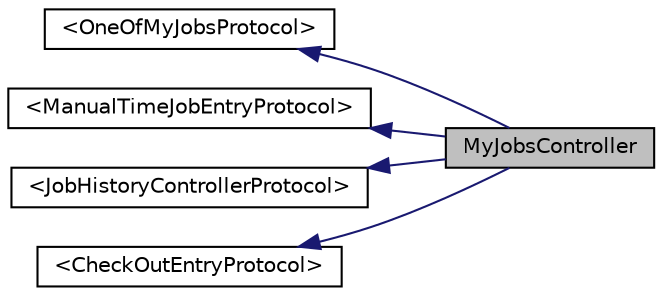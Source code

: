 digraph G
{
  edge [fontname="Helvetica",fontsize="10",labelfontname="Helvetica",labelfontsize="10"];
  node [fontname="Helvetica",fontsize="10",shape=record];
  rankdir="LR";
  Node1 [label="MyJobsController",height=0.2,width=0.4,color="black", fillcolor="grey75", style="filled" fontcolor="black"];
  Node2 -> Node1 [dir="back",color="midnightblue",fontsize="10",style="solid",fontname="Helvetica"];
  Node2 [label="\<OneOfMyJobsProtocol\>",height=0.2,width=0.4,color="black", fillcolor="white", style="filled",URL="$protocol_one_of_my_jobs_protocol-p.html"];
  Node3 -> Node1 [dir="back",color="midnightblue",fontsize="10",style="solid",fontname="Helvetica"];
  Node3 [label="\<ManualTimeJobEntryProtocol\>",height=0.2,width=0.4,color="black", fillcolor="white", style="filled",URL="$protocol_manual_time_job_entry_protocol-p.html"];
  Node4 -> Node1 [dir="back",color="midnightblue",fontsize="10",style="solid",fontname="Helvetica"];
  Node4 [label="\<JobHistoryControllerProtocol\>",height=0.2,width=0.4,color="black", fillcolor="white", style="filled",URL="$protocol_job_history_controller_protocol-p.html"];
  Node5 -> Node1 [dir="back",color="midnightblue",fontsize="10",style="solid",fontname="Helvetica"];
  Node5 [label="\<CheckOutEntryProtocol\>",height=0.2,width=0.4,color="black", fillcolor="white", style="filled",URL="$protocol_check_out_entry_protocol-p.html"];
}
